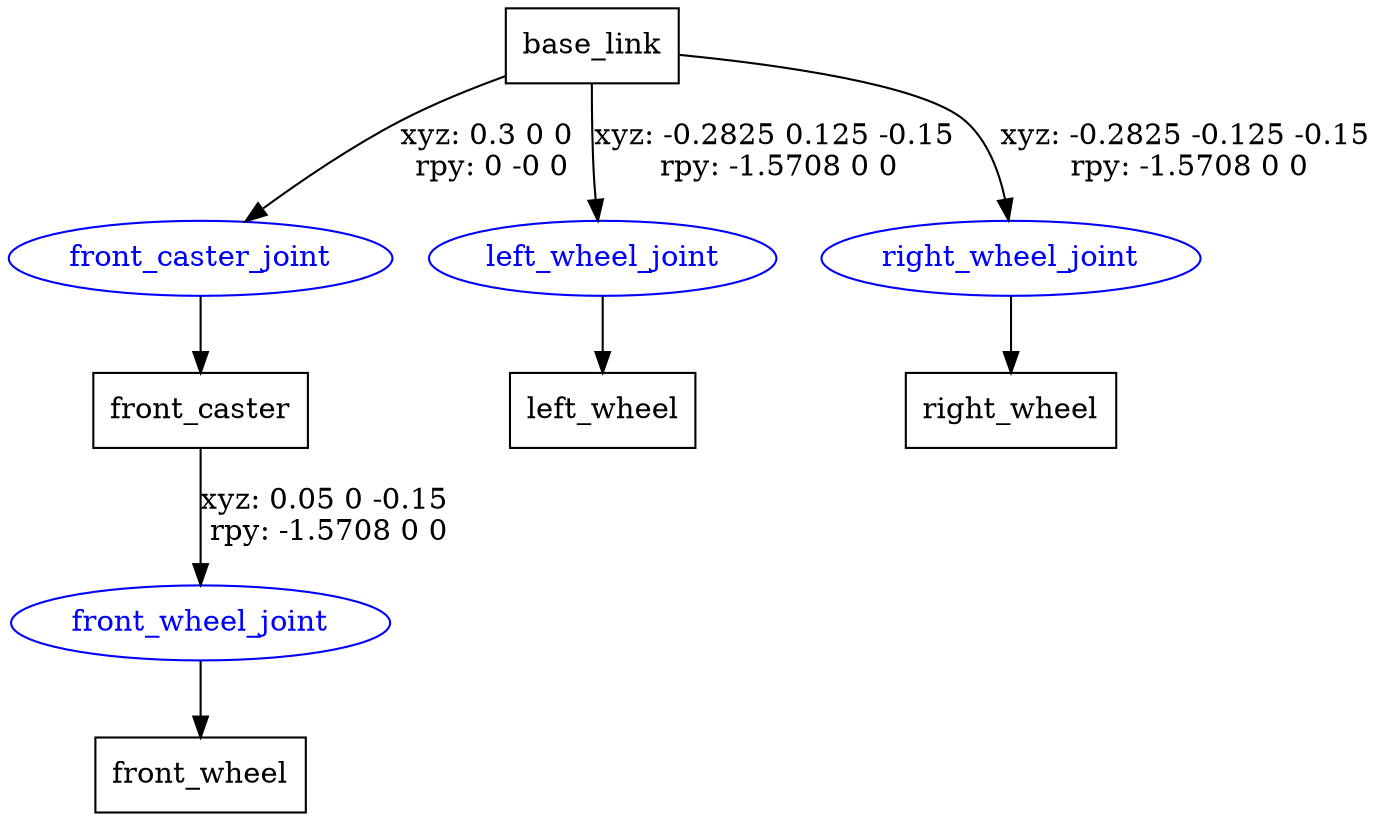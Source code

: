 digraph G {
node [shape=box];
"base_link" [label="base_link"];
"front_caster" [label="front_caster"];
"front_wheel" [label="front_wheel"];
"left_wheel" [label="left_wheel"];
"right_wheel" [label="right_wheel"];
node [shape=ellipse, color=blue, fontcolor=blue];
"base_link" -> "front_caster_joint" [label="xyz: 0.3 0 0 \nrpy: 0 -0 0"]
"front_caster_joint" -> "front_caster"
"front_caster" -> "front_wheel_joint" [label="xyz: 0.05 0 -0.15 \nrpy: -1.5708 0 0"]
"front_wheel_joint" -> "front_wheel"
"base_link" -> "left_wheel_joint" [label="xyz: -0.2825 0.125 -0.15 \nrpy: -1.5708 0 0"]
"left_wheel_joint" -> "left_wheel"
"base_link" -> "right_wheel_joint" [label="xyz: -0.2825 -0.125 -0.15 \nrpy: -1.5708 0 0"]
"right_wheel_joint" -> "right_wheel"
}

